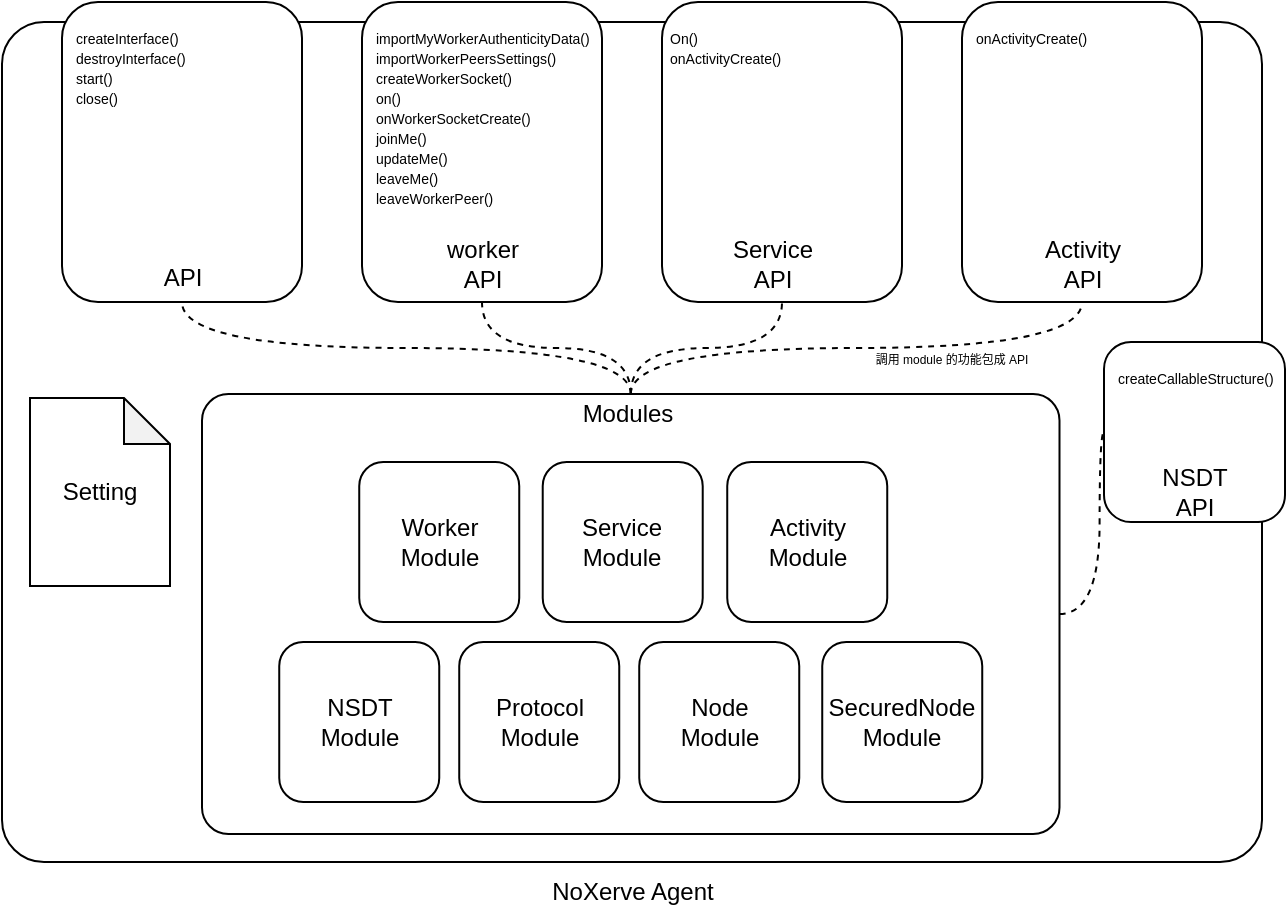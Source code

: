 <mxfile version="13.6.2" type="device" pages="2"><diagram id="oE-bWc-VpVqTyyKI-HjR" name="NoXerve Agent"><mxGraphModel dx="415" dy="246" grid="1" gridSize="10" guides="1" tooltips="1" connect="1" arrows="1" fold="1" page="1" pageScale="1" pageWidth="827" pageHeight="1169" math="0" shadow="0"><root><mxCell id="zF-93tDUtrHwzONBXimL-0"/><mxCell id="zF-93tDUtrHwzONBXimL-1" parent="zF-93tDUtrHwzONBXimL-0"/><mxCell id="tK-ho7pvUPlaxIV4-j6s-0" value="" style="rounded=1;whiteSpace=wrap;html=1;expand=1;arcSize=5;" parent="zF-93tDUtrHwzONBXimL-1" vertex="1"><mxGeometry x="99" y="150" width="630" height="420" as="geometry"/></mxCell><mxCell id="tK-ho7pvUPlaxIV4-j6s-46" style="edgeStyle=orthogonalEdgeStyle;orthogonalLoop=1;jettySize=auto;html=1;entryX=0.5;entryY=1;entryDx=0;entryDy=0;endArrow=none;endFill=0;dashed=1;curved=1;" parent="zF-93tDUtrHwzONBXimL-1" source="tK-ho7pvUPlaxIV4-j6s-22" target="tK-ho7pvUPlaxIV4-j6s-1" edge="1"><mxGeometry relative="1" as="geometry"/></mxCell><mxCell id="tK-ho7pvUPlaxIV4-j6s-47" style="edgeStyle=orthogonalEdgeStyle;orthogonalLoop=1;jettySize=auto;html=1;entryX=0.5;entryY=1;entryDx=0;entryDy=0;endArrow=none;endFill=0;dashed=1;curved=1;" parent="zF-93tDUtrHwzONBXimL-1" source="tK-ho7pvUPlaxIV4-j6s-22" target="tK-ho7pvUPlaxIV4-j6s-3" edge="1"><mxGeometry relative="1" as="geometry"/></mxCell><mxCell id="tK-ho7pvUPlaxIV4-j6s-48" style="edgeStyle=orthogonalEdgeStyle;orthogonalLoop=1;jettySize=auto;html=1;entryX=0.5;entryY=1;entryDx=0;entryDy=0;dashed=1;endArrow=none;endFill=0;curved=1;" parent="zF-93tDUtrHwzONBXimL-1" source="tK-ho7pvUPlaxIV4-j6s-22" target="tK-ho7pvUPlaxIV4-j6s-4" edge="1"><mxGeometry relative="1" as="geometry"/></mxCell><mxCell id="tK-ho7pvUPlaxIV4-j6s-1" value="" style="rounded=1;whiteSpace=wrap;html=1;" parent="zF-93tDUtrHwzONBXimL-1" vertex="1"><mxGeometry x="279" y="140" width="120" height="150" as="geometry"/></mxCell><mxCell id="tK-ho7pvUPlaxIV4-j6s-3" value="" style="rounded=1;whiteSpace=wrap;html=1;" parent="zF-93tDUtrHwzONBXimL-1" vertex="1"><mxGeometry x="429" y="140" width="120" height="150" as="geometry"/></mxCell><mxCell id="tK-ho7pvUPlaxIV4-j6s-4" value="" style="rounded=1;whiteSpace=wrap;html=1;" parent="zF-93tDUtrHwzONBXimL-1" vertex="1"><mxGeometry x="579" y="140" width="120" height="150" as="geometry"/></mxCell><mxCell id="tK-ho7pvUPlaxIV4-j6s-6" value="NoXerve Agent" style="text;html=1;strokeColor=none;fillColor=none;align=center;verticalAlign=middle;whiteSpace=wrap;rounded=0;" parent="zF-93tDUtrHwzONBXimL-1" vertex="1"><mxGeometry x="356.75" y="575" width="114.5" height="20" as="geometry"/></mxCell><mxCell id="tK-ho7pvUPlaxIV4-j6s-8" value="worker&lt;br&gt;API" style="text;html=1;strokeColor=none;fillColor=none;align=center;verticalAlign=middle;whiteSpace=wrap;rounded=0;" parent="zF-93tDUtrHwzONBXimL-1" vertex="1"><mxGeometry x="307.5" y="256" width="63" height="30" as="geometry"/></mxCell><mxCell id="tK-ho7pvUPlaxIV4-j6s-9" value="Service&lt;br&gt;API" style="text;html=1;strokeColor=none;fillColor=none;align=center;verticalAlign=middle;whiteSpace=wrap;rounded=0;" parent="zF-93tDUtrHwzONBXimL-1" vertex="1"><mxGeometry x="453.13" y="256" width="63" height="30" as="geometry"/></mxCell><mxCell id="tK-ho7pvUPlaxIV4-j6s-10" value="Activity&lt;br&gt;API" style="text;html=1;strokeColor=none;fillColor=none;align=center;verticalAlign=middle;whiteSpace=wrap;rounded=0;" parent="zF-93tDUtrHwzONBXimL-1" vertex="1"><mxGeometry x="607.5" y="256" width="63" height="30" as="geometry"/></mxCell><mxCell id="tK-ho7pvUPlaxIV4-j6s-30" value="&lt;font style=&quot;font-size: 7px&quot;&gt;importMyWorkerAuthenticityData()&lt;/font&gt;" style="text;html=1;strokeColor=none;fillColor=none;align=left;verticalAlign=middle;whiteSpace=wrap;rounded=0;fontSize=7;" parent="zF-93tDUtrHwzONBXimL-1" vertex="1"><mxGeometry x="284" y="154" width="110" height="10" as="geometry"/></mxCell><mxCell id="tK-ho7pvUPlaxIV4-j6s-34" value="&lt;font style=&quot;font-size: 7px&quot;&gt;importWorkerPeersSettings()&lt;/font&gt;" style="text;html=1;strokeColor=none;fillColor=none;align=left;verticalAlign=middle;whiteSpace=wrap;rounded=0;fontSize=7;" parent="zF-93tDUtrHwzONBXimL-1" vertex="1"><mxGeometry x="284" y="164" width="110" height="10" as="geometry"/></mxCell><mxCell id="tK-ho7pvUPlaxIV4-j6s-35" value="&lt;font style=&quot;font-size: 7px&quot;&gt;createWorkerSocket()&lt;/font&gt;" style="text;html=1;strokeColor=none;fillColor=none;align=left;verticalAlign=middle;whiteSpace=wrap;rounded=0;fontSize=7;" parent="zF-93tDUtrHwzONBXimL-1" vertex="1"><mxGeometry x="284" y="174" width="110" height="10" as="geometry"/></mxCell><mxCell id="tK-ho7pvUPlaxIV4-j6s-36" value="on()" style="text;html=1;strokeColor=none;fillColor=none;align=left;verticalAlign=middle;whiteSpace=wrap;rounded=0;fontSize=7;" parent="zF-93tDUtrHwzONBXimL-1" vertex="1"><mxGeometry x="284" y="184" width="110" height="10" as="geometry"/></mxCell><mxCell id="tK-ho7pvUPlaxIV4-j6s-37" value="&lt;font style=&quot;font-size: 7px&quot;&gt;onWorkerSocketCreate()&lt;/font&gt;" style="text;html=1;strokeColor=none;fillColor=none;align=left;verticalAlign=middle;whiteSpace=wrap;rounded=0;fontSize=7;" parent="zF-93tDUtrHwzONBXimL-1" vertex="1"><mxGeometry x="284" y="194" width="110" height="10" as="geometry"/></mxCell><mxCell id="tK-ho7pvUPlaxIV4-j6s-38" value="&lt;font style=&quot;font-size: 7px&quot;&gt;joinMe()&lt;/font&gt;" style="text;html=1;strokeColor=none;fillColor=none;align=left;verticalAlign=middle;whiteSpace=wrap;rounded=0;fontSize=7;" parent="zF-93tDUtrHwzONBXimL-1" vertex="1"><mxGeometry x="284" y="204" width="110" height="10" as="geometry"/></mxCell><mxCell id="tK-ho7pvUPlaxIV4-j6s-39" value="&lt;font style=&quot;font-size: 7px&quot;&gt;updateMe()&lt;/font&gt;" style="text;html=1;strokeColor=none;fillColor=none;align=left;verticalAlign=middle;whiteSpace=wrap;rounded=0;fontSize=7;" parent="zF-93tDUtrHwzONBXimL-1" vertex="1"><mxGeometry x="284" y="214" width="110" height="10" as="geometry"/></mxCell><mxCell id="tK-ho7pvUPlaxIV4-j6s-40" value="&lt;font style=&quot;font-size: 7px&quot;&gt;leaveMe()&lt;/font&gt;" style="text;html=1;strokeColor=none;fillColor=none;align=left;verticalAlign=middle;whiteSpace=wrap;rounded=0;fontSize=7;" parent="zF-93tDUtrHwzONBXimL-1" vertex="1"><mxGeometry x="284" y="224" width="110" height="10" as="geometry"/></mxCell><mxCell id="tK-ho7pvUPlaxIV4-j6s-41" value="&lt;font style=&quot;font-size: 7px&quot;&gt;leaveWorkerPeer()&lt;/font&gt;" style="text;html=1;strokeColor=none;fillColor=none;align=left;verticalAlign=middle;whiteSpace=wrap;rounded=0;fontSize=7;" parent="zF-93tDUtrHwzONBXimL-1" vertex="1"><mxGeometry x="284" y="234" width="110" height="10" as="geometry"/></mxCell><mxCell id="tK-ho7pvUPlaxIV4-j6s-42" value="&lt;font style=&quot;font-size: 7px&quot;&gt;On()&lt;/font&gt;" style="text;html=1;strokeColor=none;fillColor=none;align=left;verticalAlign=middle;whiteSpace=wrap;rounded=0;fontSize=7;" parent="zF-93tDUtrHwzONBXimL-1" vertex="1"><mxGeometry x="431" y="154" width="110" height="10" as="geometry"/></mxCell><mxCell id="tK-ho7pvUPlaxIV4-j6s-43" value="&lt;font style=&quot;font-size: 7px&quot;&gt;onActivityCreate()&lt;/font&gt;" style="text;html=1;strokeColor=none;fillColor=none;align=left;verticalAlign=middle;whiteSpace=wrap;rounded=0;fontSize=7;" parent="zF-93tDUtrHwzONBXimL-1" vertex="1"><mxGeometry x="431" y="164" width="110" height="10" as="geometry"/></mxCell><mxCell id="tK-ho7pvUPlaxIV4-j6s-44" value="&lt;font style=&quot;font-size: 7px&quot;&gt;onActivityCreate()&lt;/font&gt;" style="text;html=1;strokeColor=none;fillColor=none;align=left;verticalAlign=middle;whiteSpace=wrap;rounded=0;fontSize=7;" parent="zF-93tDUtrHwzONBXimL-1" vertex="1"><mxGeometry x="584" y="154" width="110" height="10" as="geometry"/></mxCell><mxCell id="ZADGPHj_7auRA8MiN-14-0" value="&lt;font style=&quot;font-size: 6px&quot;&gt;調用 module 的功能包成 API&lt;/font&gt;" style="text;html=1;strokeColor=none;fillColor=none;align=center;verticalAlign=middle;whiteSpace=wrap;rounded=0;" parent="zF-93tDUtrHwzONBXimL-1" vertex="1"><mxGeometry x="534.25" y="310" width="80" height="14" as="geometry"/></mxCell><mxCell id="YZS6wH7yk1fj1zKLsbs4-0" value="" style="rounded=1;whiteSpace=wrap;html=1;" vertex="1" parent="zF-93tDUtrHwzONBXimL-1"><mxGeometry x="129" y="140" width="120" height="150" as="geometry"/></mxCell><mxCell id="YZS6wH7yk1fj1zKLsbs4-1" value="" style="group" vertex="1" connectable="0" parent="zF-93tDUtrHwzONBXimL-1"><mxGeometry x="199" y="336" width="428.75" height="220" as="geometry"/></mxCell><mxCell id="tK-ho7pvUPlaxIV4-j6s-22" value="" style="rounded=1;whiteSpace=wrap;html=1;arcSize=6;" parent="YZS6wH7yk1fj1zKLsbs4-1" vertex="1"><mxGeometry width="428.75" height="220" as="geometry"/></mxCell><mxCell id="tK-ho7pvUPlaxIV4-j6s-18" value="Worker&lt;br&gt;Module" style="whiteSpace=wrap;html=1;aspect=fixed;rounded=1;" parent="YZS6wH7yk1fj1zKLsbs4-1" vertex="1"><mxGeometry x="78.62" y="34" width="80" height="80" as="geometry"/></mxCell><mxCell id="tK-ho7pvUPlaxIV4-j6s-23" value="Modules" style="text;html=1;strokeColor=none;fillColor=none;align=center;verticalAlign=middle;whiteSpace=wrap;rounded=0;" parent="YZS6wH7yk1fj1zKLsbs4-1" vertex="1"><mxGeometry x="168.87" width="88.25" height="20" as="geometry"/></mxCell><mxCell id="tK-ho7pvUPlaxIV4-j6s-24" value="Service&lt;br&gt;Module" style="whiteSpace=wrap;html=1;aspect=fixed;rounded=1;" parent="YZS6wH7yk1fj1zKLsbs4-1" vertex="1"><mxGeometry x="170.36" y="34" width="80" height="80" as="geometry"/></mxCell><mxCell id="tK-ho7pvUPlaxIV4-j6s-25" value="Activity&lt;br&gt;Module" style="whiteSpace=wrap;html=1;aspect=fixed;rounded=1;" parent="YZS6wH7yk1fj1zKLsbs4-1" vertex="1"><mxGeometry x="262.62" y="34" width="80" height="80" as="geometry"/></mxCell><mxCell id="tK-ho7pvUPlaxIV4-j6s-26" value="NSDT&lt;br&gt;Module" style="whiteSpace=wrap;html=1;aspect=fixed;rounded=1;" parent="YZS6wH7yk1fj1zKLsbs4-1" vertex="1"><mxGeometry x="38.62" y="124" width="80" height="80" as="geometry"/></mxCell><mxCell id="tK-ho7pvUPlaxIV4-j6s-27" value="Protocol&lt;br&gt;Module" style="whiteSpace=wrap;html=1;aspect=fixed;rounded=1;" parent="YZS6wH7yk1fj1zKLsbs4-1" vertex="1"><mxGeometry x="128.62" y="124" width="80" height="80" as="geometry"/></mxCell><mxCell id="tK-ho7pvUPlaxIV4-j6s-28" value="Node&lt;br&gt;Module" style="whiteSpace=wrap;html=1;aspect=fixed;rounded=1;" parent="YZS6wH7yk1fj1zKLsbs4-1" vertex="1"><mxGeometry x="218.62" y="124" width="80" height="80" as="geometry"/></mxCell><mxCell id="tK-ho7pvUPlaxIV4-j6s-29" value="SecuredNode&lt;br&gt;Module" style="whiteSpace=wrap;html=1;aspect=fixed;rounded=1;" parent="YZS6wH7yk1fj1zKLsbs4-1" vertex="1"><mxGeometry x="310.12" y="124" width="80" height="80" as="geometry"/></mxCell><mxCell id="YZS6wH7yk1fj1zKLsbs4-3" style="edgeStyle=orthogonalEdgeStyle;orthogonalLoop=1;jettySize=auto;html=1;entryX=0.5;entryY=1;entryDx=0;entryDy=0;endArrow=none;endFill=0;dashed=1;curved=1;" edge="1" parent="zF-93tDUtrHwzONBXimL-1" source="tK-ho7pvUPlaxIV4-j6s-22" target="YZS6wH7yk1fj1zKLsbs4-0"><mxGeometry relative="1" as="geometry"/></mxCell><mxCell id="YZS6wH7yk1fj1zKLsbs4-4" value="API" style="text;html=1;strokeColor=none;fillColor=none;align=center;verticalAlign=middle;whiteSpace=wrap;rounded=0;" vertex="1" parent="zF-93tDUtrHwzONBXimL-1"><mxGeometry x="157.5" y="270" width="63" height="16" as="geometry"/></mxCell><mxCell id="YZS6wH7yk1fj1zKLsbs4-5" value="&lt;font style=&quot;font-size: 7px&quot;&gt;createInterface()&lt;/font&gt;" style="text;html=1;strokeColor=none;fillColor=none;align=left;verticalAlign=middle;whiteSpace=wrap;rounded=0;fontSize=7;" vertex="1" parent="zF-93tDUtrHwzONBXimL-1"><mxGeometry x="134" y="154" width="110" height="10" as="geometry"/></mxCell><mxCell id="YZS6wH7yk1fj1zKLsbs4-6" value="&lt;font style=&quot;font-size: 7px&quot;&gt;destroyInterface()&lt;/font&gt;" style="text;html=1;strokeColor=none;fillColor=none;align=left;verticalAlign=middle;whiteSpace=wrap;rounded=0;fontSize=7;" vertex="1" parent="zF-93tDUtrHwzONBXimL-1"><mxGeometry x="134" y="164" width="110" height="10" as="geometry"/></mxCell><mxCell id="YZS6wH7yk1fj1zKLsbs4-7" value="&lt;font style=&quot;font-size: 7px&quot;&gt;start()&lt;/font&gt;" style="text;html=1;strokeColor=none;fillColor=none;align=left;verticalAlign=middle;whiteSpace=wrap;rounded=0;fontSize=7;" vertex="1" parent="zF-93tDUtrHwzONBXimL-1"><mxGeometry x="134" y="174" width="110" height="10" as="geometry"/></mxCell><mxCell id="YZS6wH7yk1fj1zKLsbs4-8" value="&lt;font style=&quot;font-size: 7px&quot;&gt;close()&lt;/font&gt;" style="text;html=1;strokeColor=none;fillColor=none;align=left;verticalAlign=middle;whiteSpace=wrap;rounded=0;fontSize=7;" vertex="1" parent="zF-93tDUtrHwzONBXimL-1"><mxGeometry x="134" y="184" width="110" height="10" as="geometry"/></mxCell><mxCell id="YZS6wH7yk1fj1zKLsbs4-9" value="" style="rounded=1;whiteSpace=wrap;html=1;" vertex="1" parent="zF-93tDUtrHwzONBXimL-1"><mxGeometry x="650" y="310" width="90.5" height="90" as="geometry"/></mxCell><mxCell id="YZS6wH7yk1fj1zKLsbs4-10" style="edgeStyle=orthogonalEdgeStyle;curved=1;orthogonalLoop=1;jettySize=auto;html=1;dashed=1;endArrow=none;endFill=0;" edge="1" parent="zF-93tDUtrHwzONBXimL-1" source="tK-ho7pvUPlaxIV4-j6s-22" target="YZS6wH7yk1fj1zKLsbs4-9"><mxGeometry relative="1" as="geometry"/></mxCell><mxCell id="YZS6wH7yk1fj1zKLsbs4-11" value="NSDT&lt;br&gt;API" style="text;html=1;strokeColor=none;fillColor=none;align=center;verticalAlign=middle;whiteSpace=wrap;rounded=0;" vertex="1" parent="zF-93tDUtrHwzONBXimL-1"><mxGeometry x="663.75" y="370" width="63" height="30" as="geometry"/></mxCell><mxCell id="YZS6wH7yk1fj1zKLsbs4-12" value="&lt;font style=&quot;font-size: 7px&quot;&gt;createCallableStructure()&lt;/font&gt;" style="text;html=1;strokeColor=none;fillColor=none;align=left;verticalAlign=middle;whiteSpace=wrap;rounded=0;fontSize=7;" vertex="1" parent="zF-93tDUtrHwzONBXimL-1"><mxGeometry x="655.25" y="324" width="80" height="10" as="geometry"/></mxCell><mxCell id="YZS6wH7yk1fj1zKLsbs4-14" value="Setting" style="shape=note;whiteSpace=wrap;html=1;backgroundOutline=1;darkOpacity=0.05;size=23;" vertex="1" parent="zF-93tDUtrHwzONBXimL-1"><mxGeometry x="113" y="338" width="70" height="94" as="geometry"/></mxCell></root></mxGraphModel></diagram><diagram id="mJpPa3oXmdiZ-_AzcjHH" name="Service Infrastructure"><mxGraphModel dx="1038" dy="616" grid="1" gridSize="10" guides="1" tooltips="1" connect="1" arrows="1" fold="1" page="1" pageScale="1" pageWidth="827" pageHeight="1169" math="0" shadow="0"><root><mxCell id="0"/><mxCell id="1" parent="0"/><mxCell id="F-tcbc8NVxEYoSuNlngL-1" value="" style="rounded=1;whiteSpace=wrap;html=1;" parent="1" vertex="1"><mxGeometry x="90" y="90" width="650" height="430" as="geometry"/></mxCell><mxCell id="F-tcbc8NVxEYoSuNlngL-2" value="" style="ellipse;whiteSpace=wrap;html=1;" parent="1" vertex="1"><mxGeometry x="120" y="110" width="410" height="300" as="geometry"/></mxCell><mxCell id="F-tcbc8NVxEYoSuNlngL-3" value="&lt;font style=&quot;font-size: 24px&quot;&gt;Activity&lt;br&gt;&lt;/font&gt;" style="rounded=1;whiteSpace=wrap;html=1;arcSize=0;shadow=1;" parent="1" vertex="1"><mxGeometry x="530" y="370" width="120" height="60" as="geometry"/></mxCell><mxCell id="F-tcbc8NVxEYoSuNlngL-4" value="&lt;font style=&quot;font-size: 24px&quot;&gt;Activity&lt;br&gt;&lt;/font&gt;" style="rounded=1;whiteSpace=wrap;html=1;arcSize=0;shadow=1;" parent="1" vertex="1"><mxGeometry x="590" y="280" width="120" height="60" as="geometry"/></mxCell><mxCell id="F-tcbc8NVxEYoSuNlngL-5" value="&lt;font style=&quot;font-size: 24px&quot;&gt;Activity&lt;br&gt;&lt;/font&gt;" style="rounded=1;whiteSpace=wrap;html=1;arcSize=0;shadow=1;" parent="1" vertex="1"><mxGeometry x="400" y="430" width="120" height="60" as="geometry"/></mxCell><mxCell id="F-tcbc8NVxEYoSuNlngL-6" value="&lt;font style=&quot;font-size: 24px&quot;&gt;Service&lt;/font&gt;" style="text;html=1;strokeColor=none;fillColor=none;align=center;verticalAlign=middle;whiteSpace=wrap;rounded=0;" parent="1" vertex="1"><mxGeometry x="280" y="120" width="90" height="40" as="geometry"/></mxCell><mxCell id="F-tcbc8NVxEYoSuNlngL-7" value="" style="shape=cylinder;whiteSpace=wrap;html=1;boundedLbl=1;backgroundOutline=1;" parent="1" vertex="1"><mxGeometry x="220" y="250" width="20" height="30" as="geometry"/></mxCell><mxCell id="F-tcbc8NVxEYoSuNlngL-8" value="" style="shape=cylinder;whiteSpace=wrap;html=1;boundedLbl=1;backgroundOutline=1;" parent="1" vertex="1"><mxGeometry x="170" y="280" width="20" height="30" as="geometry"/></mxCell><mxCell id="F-tcbc8NVxEYoSuNlngL-10" value="" style="shape=cylinder;whiteSpace=wrap;html=1;boundedLbl=1;backgroundOutline=1;" parent="1" vertex="1"><mxGeometry x="240" y="320" width="20" height="30" as="geometry"/></mxCell><mxCell id="F-tcbc8NVxEYoSuNlngL-11" value="" style="shape=cylinder;whiteSpace=wrap;html=1;boundedLbl=1;backgroundOutline=1;" parent="1" vertex="1"><mxGeometry x="330" y="280" width="20" height="30" as="geometry"/></mxCell><mxCell id="F-tcbc8NVxEYoSuNlngL-12" value="" style="shape=cylinder;whiteSpace=wrap;html=1;boundedLbl=1;backgroundOutline=1;" parent="1" vertex="1"><mxGeometry x="320" y="210" width="20" height="30" as="geometry"/></mxCell><mxCell id="F-tcbc8NVxEYoSuNlngL-13" value="" style="shape=cylinder;whiteSpace=wrap;html=1;boundedLbl=1;backgroundOutline=1;" parent="1" vertex="1"><mxGeometry x="370" y="240" width="20" height="30" as="geometry"/></mxCell><mxCell id="F-tcbc8NVxEYoSuNlngL-14" value="" style="shape=cylinder;whiteSpace=wrap;html=1;boundedLbl=1;backgroundOutline=1;" parent="1" vertex="1"><mxGeometry x="394" y="180" width="20" height="30" as="geometry"/></mxCell><mxCell id="F-tcbc8NVxEYoSuNlngL-15" value="" style="shape=cylinder;whiteSpace=wrap;html=1;boundedLbl=1;backgroundOutline=1;" parent="1" vertex="1"><mxGeometry x="203" y="175" width="20" height="30" as="geometry"/></mxCell><mxCell id="F-tcbc8NVxEYoSuNlngL-16" value="" style="shape=cylinder;whiteSpace=wrap;html=1;boundedLbl=1;backgroundOutline=1;" parent="1" vertex="1"><mxGeometry x="414" y="310" width="20" height="30" as="geometry"/></mxCell><mxCell id="F-tcbc8NVxEYoSuNlngL-17" value="" style="shape=cylinder;whiteSpace=wrap;html=1;boundedLbl=1;backgroundOutline=1;" parent="1" vertex="1"><mxGeometry x="330" y="360" width="20" height="30" as="geometry"/></mxCell><mxCell id="F-tcbc8NVxEYoSuNlngL-18" value="" style="shape=cylinder;whiteSpace=wrap;html=1;boundedLbl=1;backgroundOutline=1;" parent="1" vertex="1"><mxGeometry x="440" y="230" width="20" height="30" as="geometry"/></mxCell><mxCell id="F-tcbc8NVxEYoSuNlngL-19" value="" style="shape=cylinder;whiteSpace=wrap;html=1;boundedLbl=1;backgroundOutline=1;" parent="1" vertex="1"><mxGeometry x="470" y="280" width="20" height="30" as="geometry"/></mxCell><mxCell id="F-tcbc8NVxEYoSuNlngL-20" value="" style="shape=cylinder;whiteSpace=wrap;html=1;boundedLbl=1;backgroundOutline=1;" parent="1" vertex="1"><mxGeometry x="160" y="210" width="20" height="30" as="geometry"/></mxCell><mxCell id="F-tcbc8NVxEYoSuNlngL-21" value="Worker" style="text;html=1;strokeColor=none;fillColor=none;align=center;verticalAlign=middle;whiteSpace=wrap;rounded=0;" parent="1" vertex="1"><mxGeometry x="310" y="190" width="40" height="20" as="geometry"/></mxCell><mxCell id="F-tcbc8NVxEYoSuNlngL-22" value="" style="endArrow=none;html=1;entryX=0.25;entryY=0;entryDx=0;entryDy=0;exitX=0.5;exitY=1;exitDx=0;exitDy=0;" parent="1" source="F-tcbc8NVxEYoSuNlngL-17" target="F-tcbc8NVxEYoSuNlngL-5" edge="1"><mxGeometry width="50" height="50" relative="1" as="geometry"><mxPoint x="340" y="350" as="sourcePoint"/><mxPoint x="390" y="300" as="targetPoint"/><Array as="points"><mxPoint x="370" y="410"/><mxPoint x="400" y="420"/></Array></mxGeometry></mxCell><mxCell id="F-tcbc8NVxEYoSuNlngL-24" value="" style="endArrow=none;html=1;entryX=0.25;entryY=0;entryDx=0;entryDy=0;exitX=0.662;exitY=0.997;exitDx=0;exitDy=0;exitPerimeter=0;" parent="1" source="F-tcbc8NVxEYoSuNlngL-16" target="F-tcbc8NVxEYoSuNlngL-3" edge="1"><mxGeometry width="50" height="50" relative="1" as="geometry"><mxPoint x="480" y="400" as="sourcePoint"/><mxPoint x="530" y="350" as="targetPoint"/></mxGeometry></mxCell><mxCell id="F-tcbc8NVxEYoSuNlngL-26" value="" style="endArrow=none;html=1;entryX=0;entryY=0.5;entryDx=0;entryDy=0;exitX=0.85;exitY=0.95;exitDx=0;exitDy=0;exitPerimeter=0;" parent="1" source="F-tcbc8NVxEYoSuNlngL-19" target="F-tcbc8NVxEYoSuNlngL-4" edge="1"><mxGeometry width="50" height="50" relative="1" as="geometry"><mxPoint x="480" y="400" as="sourcePoint"/><mxPoint x="530" y="350" as="targetPoint"/></mxGeometry></mxCell><mxCell id="F-tcbc8NVxEYoSuNlngL-28" value="" style="ellipse;whiteSpace=wrap;html=1;fillColor=none;dashed=1;" parent="1" vertex="1"><mxGeometry x="160" y="245" width="150" height="120" as="geometry"/></mxCell><mxCell id="F-tcbc8NVxEYoSuNlngL-29" value="" style="shape=cylinder;whiteSpace=wrap;html=1;boundedLbl=1;backgroundOutline=1;" parent="1" vertex="1"><mxGeometry x="250" y="190" width="20" height="30" as="geometry"/></mxCell><mxCell id="F-tcbc8NVxEYoSuNlngL-30" value="Scope" style="text;html=1;strokeColor=none;fillColor=none;align=center;verticalAlign=middle;whiteSpace=wrap;rounded=0;dashed=1;" parent="1" vertex="1"><mxGeometry x="220" y="365" width="40" height="20" as="geometry"/></mxCell><mxCell id="F-tcbc8NVxEYoSuNlngL-31" value="" style="ellipse;whiteSpace=wrap;html=1;fillColor=none;dashed=1;" parent="1" vertex="1"><mxGeometry x="145" y="165" width="150" height="120" as="geometry"/></mxCell><mxCell id="F-tcbc8NVxEYoSuNlngL-9" value="" style="shape=cylinder;whiteSpace=wrap;html=1;boundedLbl=1;backgroundOutline=1;" parent="1" vertex="1"><mxGeometry x="270" y="280" width="20" height="30" as="geometry"/></mxCell><mxCell id="F-tcbc8NVxEYoSuNlngL-32" value="Scope" style="text;html=1;strokeColor=none;fillColor=none;align=center;verticalAlign=middle;whiteSpace=wrap;rounded=0;dashed=1;" parent="1" vertex="1"><mxGeometry x="215" y="145" width="40" height="20" as="geometry"/></mxCell></root></mxGraphModel></diagram></mxfile>